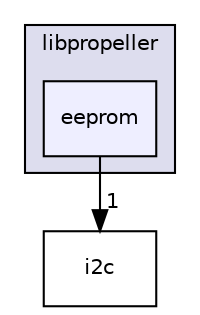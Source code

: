 digraph "eeprom" {
  compound=true
  node [ fontsize="10", fontname="Helvetica"];
  edge [ labelfontsize="10", labelfontname="Helvetica"];
  subgraph clusterdir_34d10b20358c807fff993149200b6a31 {
    graph [ bgcolor="#ddddee", pencolor="black", label="libpropeller" fontname="Helvetica", fontsize="10", URL="dir_34d10b20358c807fff993149200b6a31.html"]
  dir_cbf5176a14e9aa461fc31f51e5113f6f [shape=box, label="eeprom", style="filled", fillcolor="#eeeeff", pencolor="black", URL="dir_cbf5176a14e9aa461fc31f51e5113f6f.html"];
  }
  dir_c3b11af479d85cbee5d8a7aef9a49808 [shape=box label="i2c" URL="dir_c3b11af479d85cbee5d8a7aef9a49808.html"];
  dir_cbf5176a14e9aa461fc31f51e5113f6f->dir_c3b11af479d85cbee5d8a7aef9a49808 [headlabel="1", labeldistance=1.5 headhref="dir_000003_000008.html"];
}
